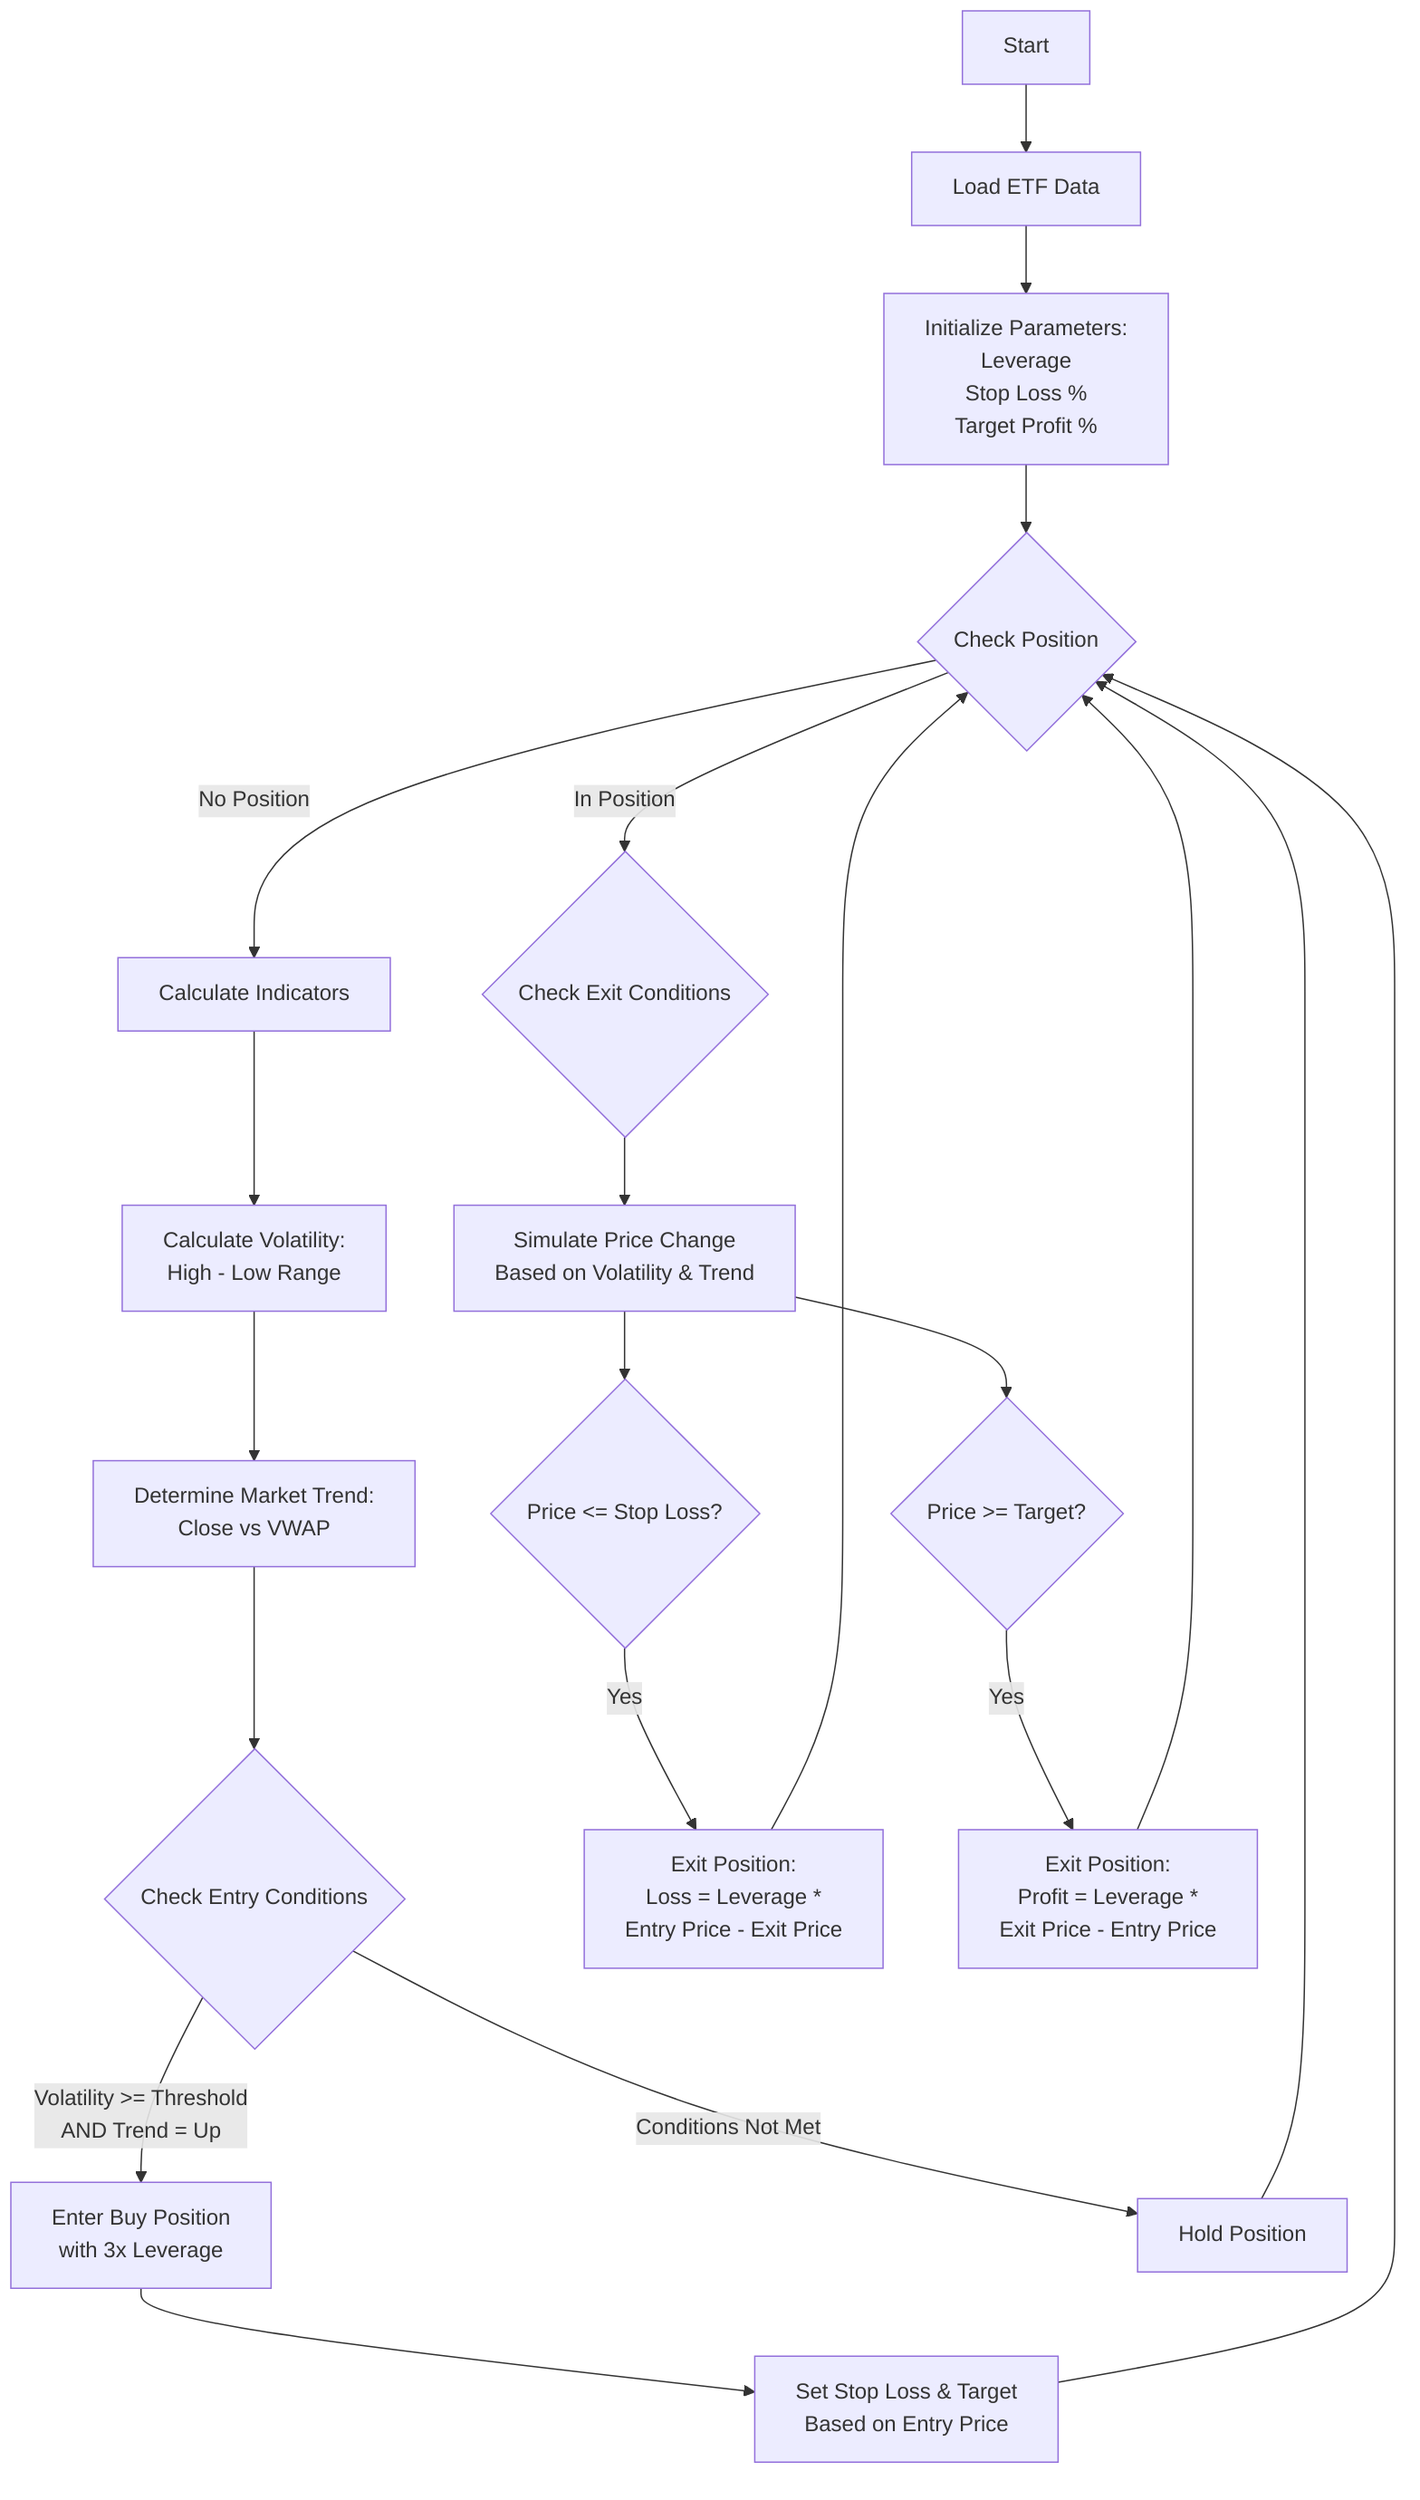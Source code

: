 flowchart TD
    A[Start] --> B[Load ETF Data]
    B --> C[Initialize Parameters:
    Leverage
    Stop Loss %
    Target Profit %]
    
    C --> D{Check Position}
    
    D -->|No Position| E[Calculate Indicators]
    D -->|In Position| J{Check Exit Conditions}
    
    E --> F[Calculate Volatility:
    High - Low Range]
    F --> G[Determine Market Trend:
    Close vs VWAP]
    
    G --> H{Check Entry Conditions}
    H -->|Volatility >= Threshold
    AND Trend = Up| I[Enter Buy Position
    with 3x Leverage]
    H -->|Conditions Not Met| K[Hold Position]
    
    I --> L[Set Stop Loss & Target
    Based on Entry Price]
    
    J --> M[Simulate Price Change
    Based on Volatility & Trend]
    
    M --> N{Price <= Stop Loss?}
    M --> O{Price >= Target?}
    
    N -->|Yes| P[Exit Position:
    Loss = Leverage * 
    Entry Price - Exit Price]
    
    O -->|Yes| Q[Exit Position:
    Profit = Leverage * 
    Exit Price - Entry Price]
    
    P --> D
    Q --> D
    K --> D
    L --> D